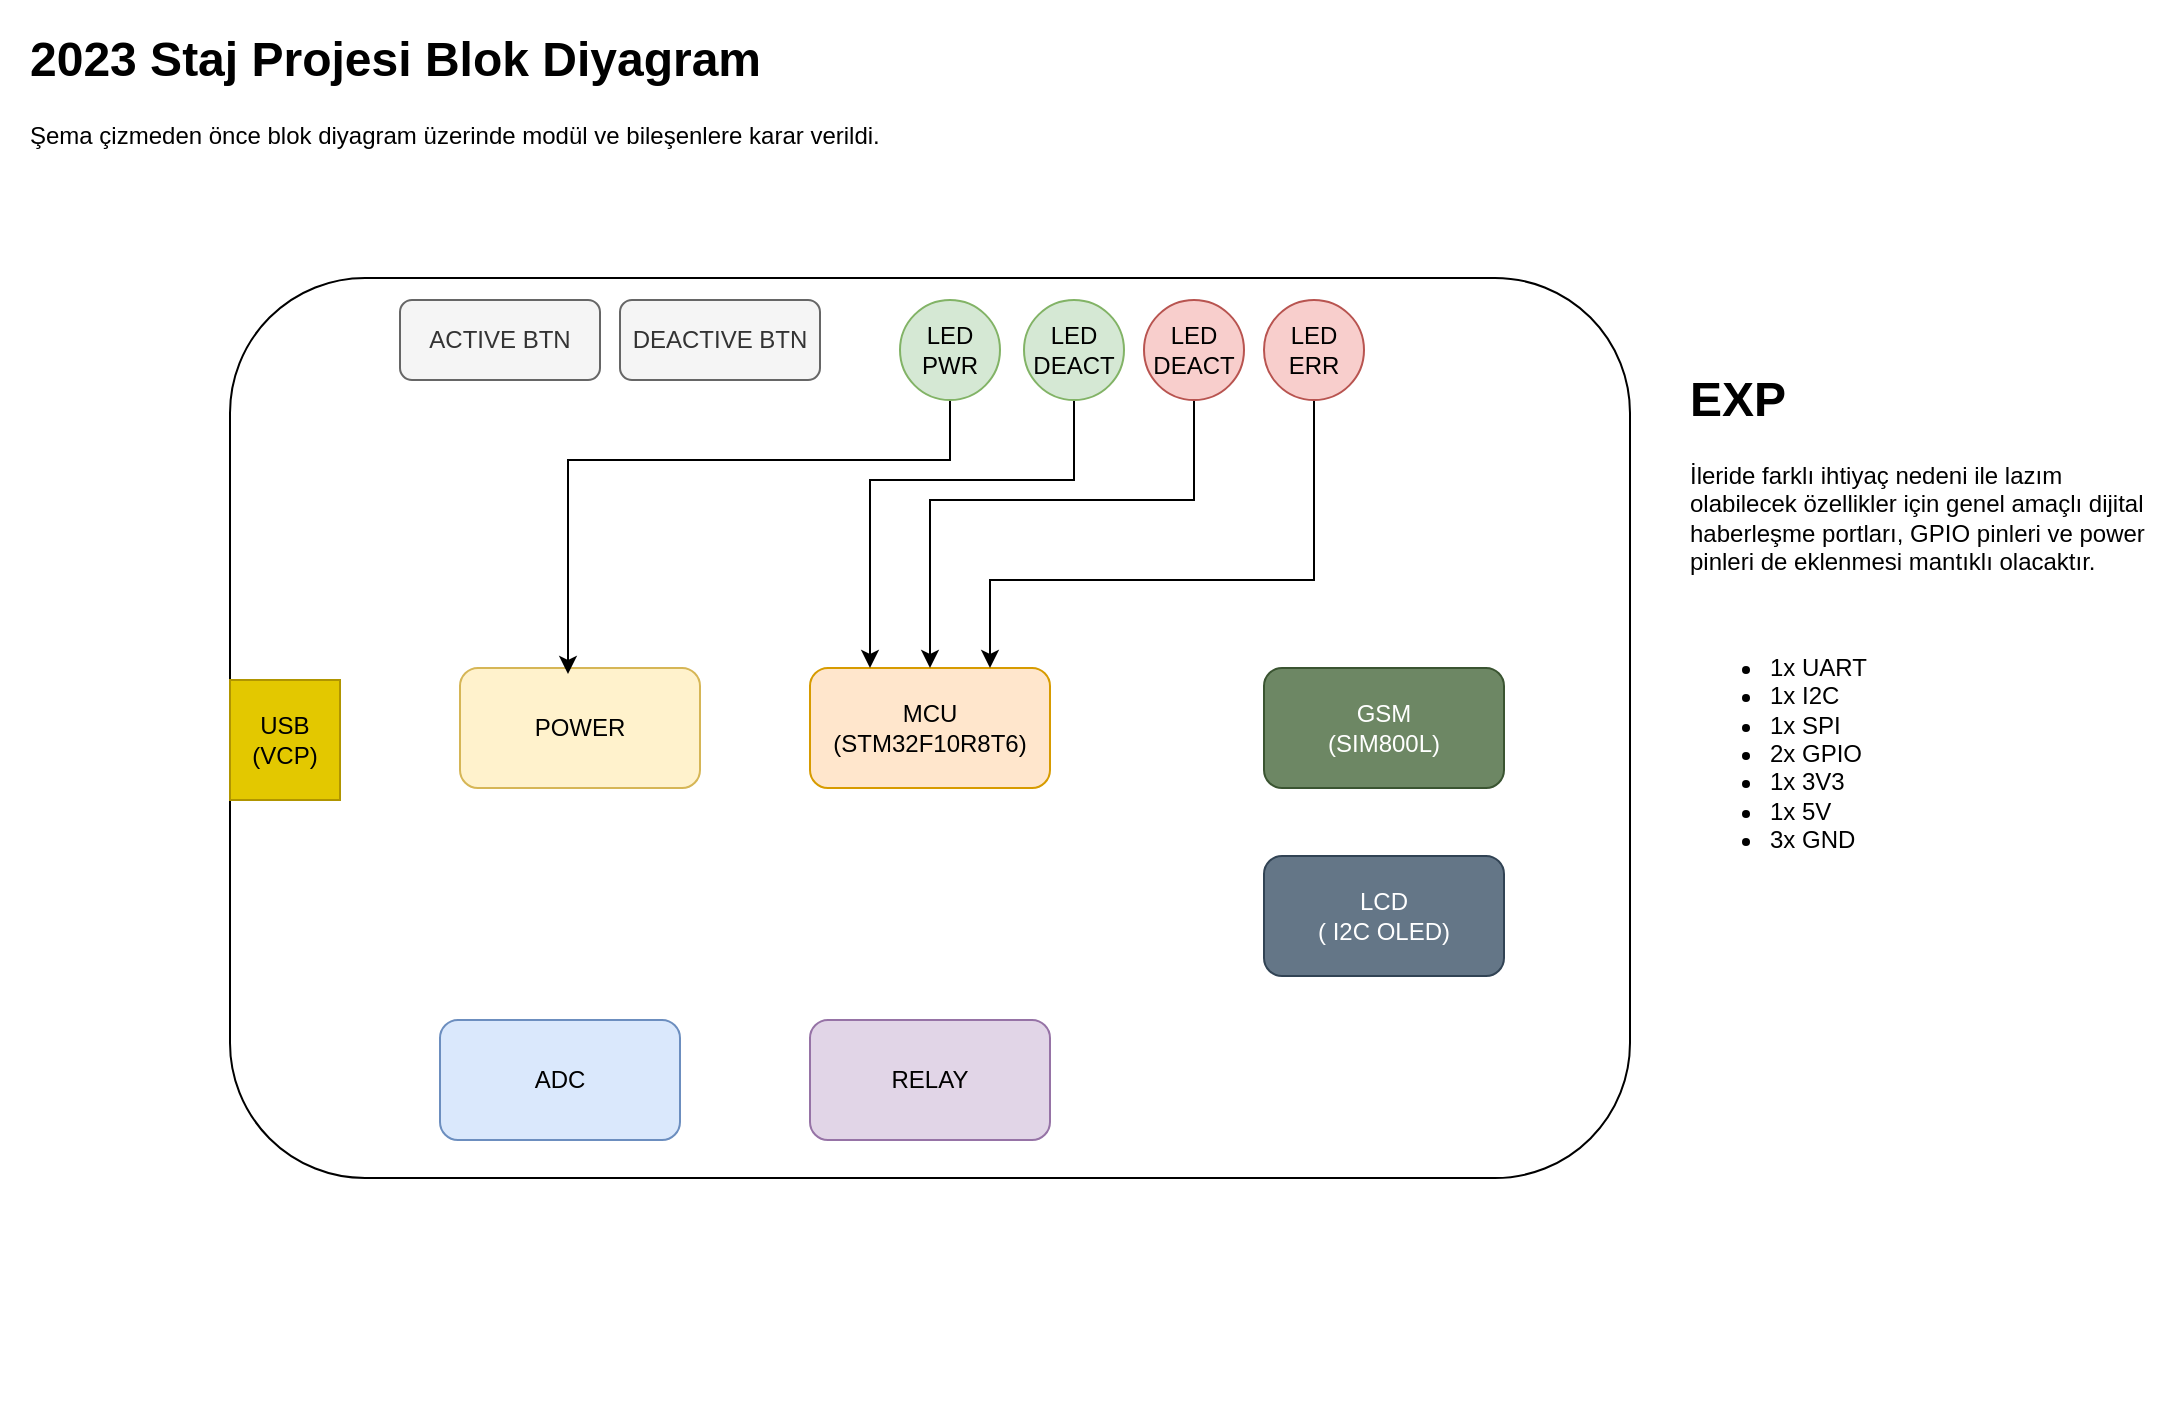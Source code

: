 <mxfile version="21.6.1" type="device" pages="2">
  <diagram name="Block Diagram" id="-pARtK4cIDKYYohNa9Le">
    <mxGraphModel dx="1418" dy="940" grid="1" gridSize="10" guides="1" tooltips="1" connect="1" arrows="1" fold="1" page="1" pageScale="1" pageWidth="1169" pageHeight="827" math="0" shadow="0">
      <root>
        <mxCell id="0" />
        <mxCell id="1" parent="0" />
        <mxCell id="POSMIAszmtrge5b3vb-1-22" value="m" style="rounded=0;whiteSpace=wrap;html=1;strokeColor=none;" parent="1" vertex="1">
          <mxGeometry x="40" y="40" width="1090" height="710" as="geometry" />
        </mxCell>
        <mxCell id="POSMIAszmtrge5b3vb-1-1" value="" style="rounded=1;whiteSpace=wrap;html=1;" parent="1" vertex="1">
          <mxGeometry x="155" y="179" width="700" height="450" as="geometry" />
        </mxCell>
        <mxCell id="POSMIAszmtrge5b3vb-1-2" value="MCU&lt;br&gt;(STM32F10R8T6)" style="rounded=1;whiteSpace=wrap;html=1;fillColor=#ffe6cc;strokeColor=#d79b00;" parent="1" vertex="1">
          <mxGeometry x="445" y="374" width="120" height="60" as="geometry" />
        </mxCell>
        <mxCell id="POSMIAszmtrge5b3vb-1-3" value="LCD&lt;br&gt;(&amp;nbsp;I2C OLED)" style="rounded=1;whiteSpace=wrap;html=1;fillColor=#647687;fontColor=#ffffff;strokeColor=#314354;" parent="1" vertex="1">
          <mxGeometry x="672" y="468" width="120" height="60" as="geometry" />
        </mxCell>
        <mxCell id="POSMIAszmtrge5b3vb-1-4" value="GSM&lt;br&gt;(SIM800L)" style="rounded=1;whiteSpace=wrap;html=1;fillColor=#6d8764;fontColor=#ffffff;strokeColor=#3A5431;" parent="1" vertex="1">
          <mxGeometry x="672" y="374" width="120" height="60" as="geometry" />
        </mxCell>
        <mxCell id="POSMIAszmtrge5b3vb-1-5" value="ADC" style="rounded=1;whiteSpace=wrap;html=1;fillColor=#dae8fc;strokeColor=#6c8ebf;" parent="1" vertex="1">
          <mxGeometry x="260" y="550" width="120" height="60" as="geometry" />
        </mxCell>
        <mxCell id="POSMIAszmtrge5b3vb-1-6" value="RELAY" style="rounded=1;whiteSpace=wrap;html=1;fillColor=#e1d5e7;strokeColor=#9673a6;" parent="1" vertex="1">
          <mxGeometry x="445" y="550" width="120" height="60" as="geometry" />
        </mxCell>
        <mxCell id="POSMIAszmtrge5b3vb-1-7" value="POWER" style="rounded=1;whiteSpace=wrap;html=1;fillColor=#fff2cc;strokeColor=#d6b656;" parent="1" vertex="1">
          <mxGeometry x="270" y="374" width="120" height="60" as="geometry" />
        </mxCell>
        <mxCell id="POSMIAszmtrge5b3vb-1-8" value="USB&lt;br&gt;(VCP)" style="rounded=0;whiteSpace=wrap;html=1;fillColor=#e3c800;fontColor=#000000;strokeColor=#B09500;" parent="1" vertex="1">
          <mxGeometry x="155" y="380" width="55" height="60" as="geometry" />
        </mxCell>
        <mxCell id="POSMIAszmtrge5b3vb-1-9" value="ACTIVE BTN" style="rounded=1;whiteSpace=wrap;html=1;fillColor=#f5f5f5;fontColor=#333333;strokeColor=#666666;" parent="1" vertex="1">
          <mxGeometry x="240" y="190" width="100" height="40" as="geometry" />
        </mxCell>
        <mxCell id="POSMIAszmtrge5b3vb-1-10" value="DEACTIVE BTN" style="rounded=1;whiteSpace=wrap;html=1;fillColor=#f5f5f5;fontColor=#333333;strokeColor=#666666;" parent="1" vertex="1">
          <mxGeometry x="350" y="190" width="100" height="40" as="geometry" />
        </mxCell>
        <mxCell id="POSMIAszmtrge5b3vb-1-18" style="edgeStyle=orthogonalEdgeStyle;rounded=0;orthogonalLoop=1;jettySize=auto;html=1;entryX=0.5;entryY=0;entryDx=0;entryDy=0;" parent="1" source="POSMIAszmtrge5b3vb-1-12" target="POSMIAszmtrge5b3vb-1-2" edge="1">
          <mxGeometry relative="1" as="geometry">
            <Array as="points">
              <mxPoint x="637" y="290" />
              <mxPoint x="505" y="290" />
            </Array>
          </mxGeometry>
        </mxCell>
        <mxCell id="POSMIAszmtrge5b3vb-1-12" value="LED&lt;br&gt;DEACT" style="ellipse;whiteSpace=wrap;html=1;aspect=fixed;fillColor=#f8cecc;strokeColor=#b85450;" parent="1" vertex="1">
          <mxGeometry x="612" y="190" width="50" height="50" as="geometry" />
        </mxCell>
        <mxCell id="POSMIAszmtrge5b3vb-1-19" style="edgeStyle=orthogonalEdgeStyle;rounded=0;orthogonalLoop=1;jettySize=auto;html=1;entryX=0.25;entryY=0;entryDx=0;entryDy=0;" parent="1" source="POSMIAszmtrge5b3vb-1-13" target="POSMIAszmtrge5b3vb-1-2" edge="1">
          <mxGeometry relative="1" as="geometry">
            <Array as="points">
              <mxPoint x="577" y="280" />
              <mxPoint x="475" y="280" />
            </Array>
          </mxGeometry>
        </mxCell>
        <mxCell id="POSMIAszmtrge5b3vb-1-13" value="LED&lt;br&gt;DEACT" style="ellipse;whiteSpace=wrap;html=1;aspect=fixed;fillColor=#d5e8d4;strokeColor=#82b366;" parent="1" vertex="1">
          <mxGeometry x="552" y="190" width="50" height="50" as="geometry" />
        </mxCell>
        <mxCell id="POSMIAszmtrge5b3vb-1-20" style="edgeStyle=orthogonalEdgeStyle;rounded=0;orthogonalLoop=1;jettySize=auto;html=1;entryX=0.75;entryY=0;entryDx=0;entryDy=0;" parent="1" source="POSMIAszmtrge5b3vb-1-14" target="POSMIAszmtrge5b3vb-1-2" edge="1">
          <mxGeometry relative="1" as="geometry">
            <Array as="points">
              <mxPoint x="697" y="330" />
              <mxPoint x="535" y="330" />
            </Array>
          </mxGeometry>
        </mxCell>
        <mxCell id="POSMIAszmtrge5b3vb-1-14" value="LED&lt;br&gt;ERR" style="ellipse;whiteSpace=wrap;html=1;aspect=fixed;fillColor=#f8cecc;strokeColor=#b85450;" parent="1" vertex="1">
          <mxGeometry x="672" y="190" width="50" height="50" as="geometry" />
        </mxCell>
        <mxCell id="POSMIAszmtrge5b3vb-1-21" style="edgeStyle=orthogonalEdgeStyle;rounded=0;orthogonalLoop=1;jettySize=auto;html=1;entryX=0.45;entryY=0.05;entryDx=0;entryDy=0;entryPerimeter=0;" parent="1" source="POSMIAszmtrge5b3vb-1-15" target="POSMIAszmtrge5b3vb-1-7" edge="1">
          <mxGeometry relative="1" as="geometry">
            <Array as="points">
              <mxPoint x="515" y="270" />
              <mxPoint x="324" y="270" />
            </Array>
          </mxGeometry>
        </mxCell>
        <mxCell id="POSMIAszmtrge5b3vb-1-15" value="LED&lt;br&gt;PWR" style="ellipse;whiteSpace=wrap;html=1;aspect=fixed;fillColor=#d5e8d4;strokeColor=#82b366;" parent="1" vertex="1">
          <mxGeometry x="490" y="190" width="50" height="50" as="geometry" />
        </mxCell>
        <mxCell id="POSMIAszmtrge5b3vb-1-23" value="&lt;h1&gt;2023 Staj Projesi Blok Diyagram&lt;/h1&gt;&lt;p&gt;Şema çizmeden önce blok diyagram üzerinde modül ve bileşenlere karar verildi.&lt;/p&gt;" style="text;html=1;strokeColor=none;fillColor=none;spacing=5;spacingTop=-20;whiteSpace=wrap;overflow=hidden;rounded=0;" parent="1" vertex="1">
          <mxGeometry x="50" y="50" width="480" height="110" as="geometry" />
        </mxCell>
        <mxCell id="POSMIAszmtrge5b3vb-1-24" value="&lt;h1&gt;EXP&lt;/h1&gt;&lt;p&gt;İleride farklı ihtiyaç nedeni ile lazım olabilecek özellikler için genel amaçlı dijital haberleşme portları, GPIO pinleri ve power pinleri de eklenmesi mantıklı olacaktır.&lt;/p&gt;&lt;p&gt;&lt;br&gt;&lt;/p&gt;&lt;p&gt;&lt;/p&gt;&lt;ul&gt;&lt;li&gt;1x UART&lt;/li&gt;&lt;li&gt;1x I2C&lt;/li&gt;&lt;li&gt;1x SPI&lt;/li&gt;&lt;li&gt;2x GPIO&lt;/li&gt;&lt;li&gt;1x 3V3&lt;/li&gt;&lt;li&gt;1x 5V&lt;/li&gt;&lt;li&gt;3x GND&lt;/li&gt;&lt;/ul&gt;&lt;p&gt;&lt;/p&gt;" style="text;html=1;strokeColor=none;fillColor=none;spacing=5;spacingTop=-20;whiteSpace=wrap;overflow=hidden;rounded=0;" parent="1" vertex="1">
          <mxGeometry x="880" y="220" width="250" height="370" as="geometry" />
        </mxCell>
      </root>
    </mxGraphModel>
  </diagram>
  <diagram id="PRKua82E6PsxY0ZRiK6q" name="Power Alternatives">
    <mxGraphModel dx="1418" dy="940" grid="1" gridSize="10" guides="1" tooltips="1" connect="1" arrows="1" fold="1" page="1" pageScale="1" pageWidth="1169" pageHeight="827" math="0" shadow="0">
      <root>
        <mxCell id="0" />
        <mxCell id="1" parent="0" />
        <mxCell id="B4ck5sITaad3QiyZw54d-1" value="" style="rounded=0;whiteSpace=wrap;html=1;" vertex="1" parent="1">
          <mxGeometry y="681" width="1160" height="410" as="geometry" />
        </mxCell>
        <mxCell id="B4ck5sITaad3QiyZw54d-2" value="" style="rounded=0;whiteSpace=wrap;html=1;" vertex="1" parent="1">
          <mxGeometry y="240" width="1160" height="425" as="geometry" />
        </mxCell>
        <mxCell id="B4ck5sITaad3QiyZw54d-3" value="" style="rounded=0;whiteSpace=wrap;html=1;" vertex="1" parent="1">
          <mxGeometry width="1160" height="220" as="geometry" />
        </mxCell>
        <mxCell id="B4ck5sITaad3QiyZw54d-4" style="edgeStyle=orthogonalEdgeStyle;rounded=0;orthogonalLoop=1;jettySize=auto;html=1;entryX=0;entryY=0.5;entryDx=0;entryDy=0;" edge="1" parent="1" source="B4ck5sITaad3QiyZw54d-5" target="B4ck5sITaad3QiyZw54d-9">
          <mxGeometry relative="1" as="geometry" />
        </mxCell>
        <mxCell id="B4ck5sITaad3QiyZw54d-5" value="12V Source" style="triangle;whiteSpace=wrap;html=1;" vertex="1" parent="1">
          <mxGeometry x="80" y="80" width="100" height="80" as="geometry" />
        </mxCell>
        <mxCell id="B4ck5sITaad3QiyZw54d-6" value="" style="edgeStyle=orthogonalEdgeStyle;rounded=0;orthogonalLoop=1;jettySize=auto;html=1;" edge="1" parent="1" source="B4ck5sITaad3QiyZw54d-7" target="B4ck5sITaad3QiyZw54d-13">
          <mxGeometry relative="1" as="geometry" />
        </mxCell>
        <mxCell id="B4ck5sITaad3QiyZw54d-7" value="5V" style="rounded=1;whiteSpace=wrap;html=1;" vertex="1" parent="1">
          <mxGeometry x="610" y="90" width="80" height="60" as="geometry" />
        </mxCell>
        <mxCell id="B4ck5sITaad3QiyZw54d-8" style="edgeStyle=orthogonalEdgeStyle;rounded=0;orthogonalLoop=1;jettySize=auto;html=1;" edge="1" parent="1" source="B4ck5sITaad3QiyZw54d-9" target="B4ck5sITaad3QiyZw54d-11">
          <mxGeometry relative="1" as="geometry" />
        </mxCell>
        <mxCell id="B4ck5sITaad3QiyZw54d-9" value="Filtre" style="shape=parallelogram;perimeter=parallelogramPerimeter;whiteSpace=wrap;html=1;fixedSize=1;" vertex="1" parent="1">
          <mxGeometry x="240" y="90" width="120" height="60" as="geometry" />
        </mxCell>
        <mxCell id="B4ck5sITaad3QiyZw54d-10" style="edgeStyle=orthogonalEdgeStyle;rounded=0;orthogonalLoop=1;jettySize=auto;html=1;entryX=0;entryY=0.5;entryDx=0;entryDy=0;" edge="1" parent="1" source="B4ck5sITaad3QiyZw54d-11" target="B4ck5sITaad3QiyZw54d-7">
          <mxGeometry relative="1" as="geometry" />
        </mxCell>
        <mxCell id="B4ck5sITaad3QiyZw54d-11" value="REGULATOR" style="rounded=0;whiteSpace=wrap;html=1;" vertex="1" parent="1">
          <mxGeometry x="400" y="90" width="120" height="60" as="geometry" />
        </mxCell>
        <mxCell id="B4ck5sITaad3QiyZw54d-12" style="edgeStyle=orthogonalEdgeStyle;rounded=0;orthogonalLoop=1;jettySize=auto;html=1;" edge="1" parent="1" source="B4ck5sITaad3QiyZw54d-13">
          <mxGeometry relative="1" as="geometry">
            <mxPoint x="940" y="120" as="targetPoint" />
          </mxGeometry>
        </mxCell>
        <mxCell id="B4ck5sITaad3QiyZw54d-13" value="3V3" style="rounded=1;whiteSpace=wrap;html=1;" vertex="1" parent="1">
          <mxGeometry x="770" y="90" width="120" height="60" as="geometry" />
        </mxCell>
        <mxCell id="B4ck5sITaad3QiyZw54d-14" value="" style="endArrow=classic;html=1;rounded=0;" edge="1" parent="1">
          <mxGeometry width="50" height="50" relative="1" as="geometry">
            <mxPoint x="560" y="120" as="sourcePoint" />
            <mxPoint x="560" y="40" as="targetPoint" />
          </mxGeometry>
        </mxCell>
        <mxCell id="B4ck5sITaad3QiyZw54d-15" value="12V" style="text;html=1;strokeColor=none;fillColor=none;align=center;verticalAlign=middle;whiteSpace=wrap;rounded=0;" vertex="1" parent="1">
          <mxGeometry x="530" y="10" width="60" height="30" as="geometry" />
        </mxCell>
        <mxCell id="B4ck5sITaad3QiyZw54d-16" value="" style="endArrow=classic;html=1;rounded=0;" edge="1" parent="1">
          <mxGeometry width="50" height="50" relative="1" as="geometry">
            <mxPoint x="720" y="120" as="sourcePoint" />
            <mxPoint x="720" y="40" as="targetPoint" />
          </mxGeometry>
        </mxCell>
        <mxCell id="B4ck5sITaad3QiyZw54d-17" value="5V" style="text;html=1;strokeColor=none;fillColor=none;align=center;verticalAlign=middle;whiteSpace=wrap;rounded=0;" vertex="1" parent="1">
          <mxGeometry x="690" y="10" width="60" height="30" as="geometry" />
        </mxCell>
        <mxCell id="B4ck5sITaad3QiyZw54d-18" value="" style="endArrow=classic;html=1;rounded=0;" edge="1" parent="1">
          <mxGeometry width="50" height="50" relative="1" as="geometry">
            <mxPoint x="940" y="120" as="sourcePoint" />
            <mxPoint x="940" y="40" as="targetPoint" />
          </mxGeometry>
        </mxCell>
        <mxCell id="B4ck5sITaad3QiyZw54d-19" value="3V3" style="text;html=1;strokeColor=none;fillColor=none;align=center;verticalAlign=middle;whiteSpace=wrap;rounded=0;" vertex="1" parent="1">
          <mxGeometry x="910" y="10" width="60" height="30" as="geometry" />
        </mxCell>
        <mxCell id="B4ck5sITaad3QiyZw54d-20" value="m" style="edgeStyle=orthogonalEdgeStyle;rounded=0;orthogonalLoop=1;jettySize=auto;html=1;entryX=0;entryY=0.5;entryDx=0;entryDy=0;" edge="1" parent="1" source="B4ck5sITaad3QiyZw54d-21" target="B4ck5sITaad3QiyZw54d-25">
          <mxGeometry relative="1" as="geometry" />
        </mxCell>
        <mxCell id="B4ck5sITaad3QiyZw54d-21" value="12V Source" style="triangle;whiteSpace=wrap;html=1;" vertex="1" parent="1">
          <mxGeometry x="70" y="335" width="100" height="80" as="geometry" />
        </mxCell>
        <mxCell id="B4ck5sITaad3QiyZw54d-22" style="edgeStyle=orthogonalEdgeStyle;rounded=0;orthogonalLoop=1;jettySize=auto;html=1;" edge="1" parent="1" source="B4ck5sITaad3QiyZw54d-25" target="B4ck5sITaad3QiyZw54d-27">
          <mxGeometry relative="1" as="geometry" />
        </mxCell>
        <mxCell id="B4ck5sITaad3QiyZw54d-23" style="edgeStyle=orthogonalEdgeStyle;rounded=0;orthogonalLoop=1;jettySize=auto;html=1;entryX=0;entryY=0.5;entryDx=0;entryDy=0;exitX=0.7;exitY=1.017;exitDx=0;exitDy=0;exitPerimeter=0;" edge="1" parent="1" source="B4ck5sITaad3QiyZw54d-27" target="B4ck5sITaad3QiyZw54d-29">
          <mxGeometry relative="1" as="geometry">
            <Array as="points">
              <mxPoint x="473" y="406" />
              <mxPoint x="473" y="485" />
            </Array>
          </mxGeometry>
        </mxCell>
        <mxCell id="B4ck5sITaad3QiyZw54d-24" style="edgeStyle=orthogonalEdgeStyle;rounded=0;orthogonalLoop=1;jettySize=auto;html=1;entryX=0;entryY=0.5;entryDx=0;entryDy=0;exitX=0.25;exitY=1;exitDx=0;exitDy=0;" edge="1" parent="1" source="B4ck5sITaad3QiyZw54d-27" target="B4ck5sITaad3QiyZw54d-31">
          <mxGeometry relative="1" as="geometry">
            <Array as="points">
              <mxPoint x="420" y="615" />
            </Array>
          </mxGeometry>
        </mxCell>
        <mxCell id="B4ck5sITaad3QiyZw54d-25" value="Filtre" style="shape=parallelogram;perimeter=parallelogramPerimeter;whiteSpace=wrap;html=1;fixedSize=1;" vertex="1" parent="1">
          <mxGeometry x="230" y="345" width="120" height="60" as="geometry" />
        </mxCell>
        <mxCell id="B4ck5sITaad3QiyZw54d-26" style="edgeStyle=orthogonalEdgeStyle;rounded=0;orthogonalLoop=1;jettySize=auto;html=1;exitX=1;exitY=0.5;exitDx=0;exitDy=0;" edge="1" parent="1" source="B4ck5sITaad3QiyZw54d-27">
          <mxGeometry relative="1" as="geometry">
            <mxPoint x="580" y="375" as="targetPoint" />
          </mxGeometry>
        </mxCell>
        <mxCell id="B4ck5sITaad3QiyZw54d-27" value="REGULATOR" style="rounded=0;whiteSpace=wrap;html=1;" vertex="1" parent="1">
          <mxGeometry x="390" y="345" width="120" height="60" as="geometry" />
        </mxCell>
        <mxCell id="B4ck5sITaad3QiyZw54d-28" style="edgeStyle=orthogonalEdgeStyle;rounded=0;orthogonalLoop=1;jettySize=auto;html=1;" edge="1" parent="1" source="B4ck5sITaad3QiyZw54d-29">
          <mxGeometry relative="1" as="geometry">
            <mxPoint x="802" y="485" as="targetPoint" />
          </mxGeometry>
        </mxCell>
        <mxCell id="B4ck5sITaad3QiyZw54d-29" value="5V" style="rounded=1;whiteSpace=wrap;html=1;" vertex="1" parent="1">
          <mxGeometry x="562" y="455" width="80" height="60" as="geometry" />
        </mxCell>
        <mxCell id="B4ck5sITaad3QiyZw54d-30" style="edgeStyle=orthogonalEdgeStyle;rounded=0;orthogonalLoop=1;jettySize=auto;html=1;" edge="1" parent="1" source="B4ck5sITaad3QiyZw54d-31">
          <mxGeometry relative="1" as="geometry">
            <mxPoint x="882" y="615" as="targetPoint" />
          </mxGeometry>
        </mxCell>
        <mxCell id="B4ck5sITaad3QiyZw54d-31" value="3V3" style="rounded=1;whiteSpace=wrap;html=1;" vertex="1" parent="1">
          <mxGeometry x="542" y="585" width="120" height="60" as="geometry" />
        </mxCell>
        <mxCell id="B4ck5sITaad3QiyZw54d-32" value="" style="endArrow=classic;html=1;rounded=0;" edge="1" parent="1">
          <mxGeometry width="50" height="50" relative="1" as="geometry">
            <mxPoint x="580" y="375" as="sourcePoint" />
            <mxPoint x="580" y="295" as="targetPoint" />
          </mxGeometry>
        </mxCell>
        <mxCell id="B4ck5sITaad3QiyZw54d-33" value="12V" style="text;html=1;strokeColor=none;fillColor=none;align=center;verticalAlign=middle;whiteSpace=wrap;rounded=0;" vertex="1" parent="1">
          <mxGeometry x="550" y="255" width="60" height="30" as="geometry" />
        </mxCell>
        <mxCell id="B4ck5sITaad3QiyZw54d-34" value="" style="endArrow=classic;html=1;rounded=0;" edge="1" parent="1">
          <mxGeometry width="50" height="50" relative="1" as="geometry">
            <mxPoint x="802" y="485" as="sourcePoint" />
            <mxPoint x="802" y="405" as="targetPoint" />
          </mxGeometry>
        </mxCell>
        <mxCell id="B4ck5sITaad3QiyZw54d-35" value="5V" style="text;html=1;strokeColor=none;fillColor=none;align=center;verticalAlign=middle;whiteSpace=wrap;rounded=0;" vertex="1" parent="1">
          <mxGeometry x="772" y="375" width="60" height="30" as="geometry" />
        </mxCell>
        <mxCell id="B4ck5sITaad3QiyZw54d-36" value="" style="endArrow=classic;html=1;rounded=0;" edge="1" parent="1">
          <mxGeometry width="50" height="50" relative="1" as="geometry">
            <mxPoint x="882" y="615" as="sourcePoint" />
            <mxPoint x="882" y="535" as="targetPoint" />
          </mxGeometry>
        </mxCell>
        <mxCell id="B4ck5sITaad3QiyZw54d-37" value="3V3" style="text;html=1;strokeColor=none;fillColor=none;align=center;verticalAlign=middle;whiteSpace=wrap;rounded=0;" vertex="1" parent="1">
          <mxGeometry x="852" y="505" width="60" height="30" as="geometry" />
        </mxCell>
        <mxCell id="B4ck5sITaad3QiyZw54d-38" style="edgeStyle=orthogonalEdgeStyle;rounded=0;orthogonalLoop=1;jettySize=auto;html=1;entryX=0;entryY=0.5;entryDx=0;entryDy=0;" edge="1" parent="1" source="B4ck5sITaad3QiyZw54d-39" target="B4ck5sITaad3QiyZw54d-43">
          <mxGeometry relative="1" as="geometry" />
        </mxCell>
        <mxCell id="B4ck5sITaad3QiyZw54d-39" value="12V Source" style="triangle;whiteSpace=wrap;html=1;" vertex="1" parent="1">
          <mxGeometry x="60" y="761" width="100" height="80" as="geometry" />
        </mxCell>
        <mxCell id="B4ck5sITaad3QiyZw54d-40" style="edgeStyle=orthogonalEdgeStyle;rounded=0;orthogonalLoop=1;jettySize=auto;html=1;" edge="1" parent="1" source="B4ck5sITaad3QiyZw54d-43" target="B4ck5sITaad3QiyZw54d-45">
          <mxGeometry relative="1" as="geometry" />
        </mxCell>
        <mxCell id="B4ck5sITaad3QiyZw54d-41" style="edgeStyle=orthogonalEdgeStyle;rounded=0;orthogonalLoop=1;jettySize=auto;html=1;entryX=0;entryY=0.5;entryDx=0;entryDy=0;" edge="1" parent="1" source="B4ck5sITaad3QiyZw54d-43" target="B4ck5sITaad3QiyZw54d-47">
          <mxGeometry relative="1" as="geometry">
            <Array as="points">
              <mxPoint x="290" y="911" />
            </Array>
          </mxGeometry>
        </mxCell>
        <mxCell id="B4ck5sITaad3QiyZw54d-42" style="edgeStyle=orthogonalEdgeStyle;rounded=0;orthogonalLoop=1;jettySize=auto;html=1;entryX=0;entryY=0.5;entryDx=0;entryDy=0;" edge="1" parent="1" source="B4ck5sITaad3QiyZw54d-43" target="B4ck5sITaad3QiyZw54d-49">
          <mxGeometry relative="1" as="geometry">
            <Array as="points">
              <mxPoint x="250" y="1041" />
            </Array>
          </mxGeometry>
        </mxCell>
        <mxCell id="B4ck5sITaad3QiyZw54d-43" value="Filtre" style="shape=parallelogram;perimeter=parallelogramPerimeter;whiteSpace=wrap;html=1;fixedSize=1;" vertex="1" parent="1">
          <mxGeometry x="220" y="771" width="120" height="60" as="geometry" />
        </mxCell>
        <mxCell id="B4ck5sITaad3QiyZw54d-44" style="edgeStyle=orthogonalEdgeStyle;rounded=0;orthogonalLoop=1;jettySize=auto;html=1;exitX=1;exitY=0.5;exitDx=0;exitDy=0;" edge="1" parent="1" source="B4ck5sITaad3QiyZw54d-45">
          <mxGeometry relative="1" as="geometry">
            <mxPoint x="570" y="801" as="targetPoint" />
          </mxGeometry>
        </mxCell>
        <mxCell id="B4ck5sITaad3QiyZw54d-45" value="REGULATOR" style="rounded=0;whiteSpace=wrap;html=1;" vertex="1" parent="1">
          <mxGeometry x="380" y="771" width="120" height="60" as="geometry" />
        </mxCell>
        <mxCell id="B4ck5sITaad3QiyZw54d-46" style="edgeStyle=orthogonalEdgeStyle;rounded=0;orthogonalLoop=1;jettySize=auto;html=1;" edge="1" parent="1" source="B4ck5sITaad3QiyZw54d-47">
          <mxGeometry relative="1" as="geometry">
            <mxPoint x="640" y="911" as="targetPoint" />
          </mxGeometry>
        </mxCell>
        <mxCell id="B4ck5sITaad3QiyZw54d-47" value="5V" style="rounded=1;whiteSpace=wrap;html=1;" vertex="1" parent="1">
          <mxGeometry x="400" y="881" width="80" height="60" as="geometry" />
        </mxCell>
        <mxCell id="B4ck5sITaad3QiyZw54d-48" style="edgeStyle=orthogonalEdgeStyle;rounded=0;orthogonalLoop=1;jettySize=auto;html=1;" edge="1" parent="1" source="B4ck5sITaad3QiyZw54d-49">
          <mxGeometry relative="1" as="geometry">
            <mxPoint x="720" y="1041" as="targetPoint" />
          </mxGeometry>
        </mxCell>
        <mxCell id="B4ck5sITaad3QiyZw54d-49" value="3V3" style="rounded=1;whiteSpace=wrap;html=1;" vertex="1" parent="1">
          <mxGeometry x="380" y="1011" width="120" height="60" as="geometry" />
        </mxCell>
        <mxCell id="B4ck5sITaad3QiyZw54d-50" value="" style="endArrow=classic;html=1;rounded=0;" edge="1" parent="1">
          <mxGeometry width="50" height="50" relative="1" as="geometry">
            <mxPoint x="570" y="801" as="sourcePoint" />
            <mxPoint x="570" y="721" as="targetPoint" />
          </mxGeometry>
        </mxCell>
        <mxCell id="B4ck5sITaad3QiyZw54d-51" value="12V" style="text;html=1;strokeColor=none;fillColor=none;align=center;verticalAlign=middle;whiteSpace=wrap;rounded=0;" vertex="1" parent="1">
          <mxGeometry x="540" y="691" width="60" height="30" as="geometry" />
        </mxCell>
        <mxCell id="B4ck5sITaad3QiyZw54d-52" value="" style="endArrow=classic;html=1;rounded=0;" edge="1" parent="1">
          <mxGeometry width="50" height="50" relative="1" as="geometry">
            <mxPoint x="640" y="911" as="sourcePoint" />
            <mxPoint x="640" y="831" as="targetPoint" />
          </mxGeometry>
        </mxCell>
        <mxCell id="B4ck5sITaad3QiyZw54d-53" value="5V" style="text;html=1;strokeColor=none;fillColor=none;align=center;verticalAlign=middle;whiteSpace=wrap;rounded=0;" vertex="1" parent="1">
          <mxGeometry x="610" y="801" width="60" height="30" as="geometry" />
        </mxCell>
        <mxCell id="B4ck5sITaad3QiyZw54d-54" value="" style="endArrow=classic;html=1;rounded=0;" edge="1" parent="1">
          <mxGeometry width="50" height="50" relative="1" as="geometry">
            <mxPoint x="720" y="1041" as="sourcePoint" />
            <mxPoint x="720" y="961" as="targetPoint" />
          </mxGeometry>
        </mxCell>
        <mxCell id="B4ck5sITaad3QiyZw54d-55" value="3V3" style="text;html=1;strokeColor=none;fillColor=none;align=center;verticalAlign=middle;whiteSpace=wrap;rounded=0;" vertex="1" parent="1">
          <mxGeometry x="690" y="931" width="60" height="30" as="geometry" />
        </mxCell>
      </root>
    </mxGraphModel>
  </diagram>
</mxfile>
